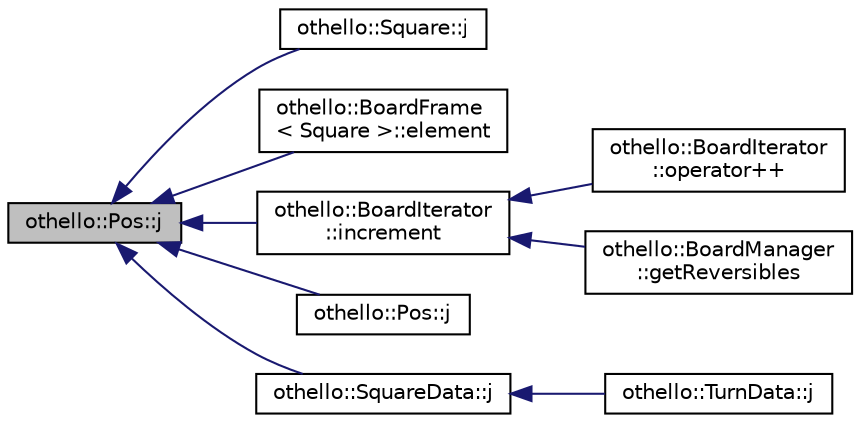 digraph "othello::Pos::j"
{
  edge [fontname="Helvetica",fontsize="10",labelfontname="Helvetica",labelfontsize="10"];
  node [fontname="Helvetica",fontsize="10",shape=record];
  rankdir="LR";
  Node1 [label="othello::Pos::j",height=0.2,width=0.4,color="black", fillcolor="grey75", style="filled", fontcolor="black"];
  Node1 -> Node2 [dir="back",color="midnightblue",fontsize="10",style="solid",fontname="Helvetica"];
  Node2 [label="othello::Square::j",height=0.2,width=0.4,color="black", fillcolor="white", style="filled",URL="$d4/d80/classothello_1_1_square.html#a7abe10736abd3f9489ab237ab4824592"];
  Node1 -> Node3 [dir="back",color="midnightblue",fontsize="10",style="solid",fontname="Helvetica"];
  Node3 [label="othello::BoardFrame\l\< Square \>::element",height=0.2,width=0.4,color="black", fillcolor="white", style="filled",URL="$d0/def/classothello_1_1_board_frame.html#a7df40d745d8f0c26a50ccc206641604c"];
  Node1 -> Node4 [dir="back",color="midnightblue",fontsize="10",style="solid",fontname="Helvetica"];
  Node4 [label="othello::BoardIterator\l::increment",height=0.2,width=0.4,color="black", fillcolor="white", style="filled",URL="$d3/dc2/classothello_1_1_board_iterator.html#ad53a7033b6a37a5ed021594c2434e050"];
  Node4 -> Node5 [dir="back",color="midnightblue",fontsize="10",style="solid",fontname="Helvetica"];
  Node5 [label="othello::BoardIterator\l::operator++",height=0.2,width=0.4,color="black", fillcolor="white", style="filled",URL="$d3/dc2/classothello_1_1_board_iterator.html#aac66f48126b1d59ba44e2f84a26ec7f8"];
  Node4 -> Node6 [dir="back",color="midnightblue",fontsize="10",style="solid",fontname="Helvetica"];
  Node6 [label="othello::BoardManager\l::getReversibles",height=0.2,width=0.4,color="black", fillcolor="white", style="filled",URL="$df/d71/classothello_1_1_board_manager.html#a9e2b5b5f98417d457e026eebbee2b0a8"];
  Node1 -> Node7 [dir="back",color="midnightblue",fontsize="10",style="solid",fontname="Helvetica"];
  Node7 [label="othello::Pos::j",height=0.2,width=0.4,color="black", fillcolor="white", style="filled",URL="$d7/dd3/classothello_1_1_pos.html#a79188d7f74f6585a91b7aa5eff519d44"];
  Node1 -> Node8 [dir="back",color="midnightblue",fontsize="10",style="solid",fontname="Helvetica"];
  Node8 [label="othello::SquareData::j",height=0.2,width=0.4,color="black", fillcolor="white", style="filled",URL="$d3/de5/classothello_1_1_square_data.html#a64f08ed6c920c6df82b8b67f7153d79b"];
  Node8 -> Node9 [dir="back",color="midnightblue",fontsize="10",style="solid",fontname="Helvetica"];
  Node9 [label="othello::TurnData::j",height=0.2,width=0.4,color="black", fillcolor="white", style="filled",URL="$d7/d74/classothello_1_1_turn_data.html#a144dd39f8ffc179788ea61b5709391f1"];
}
